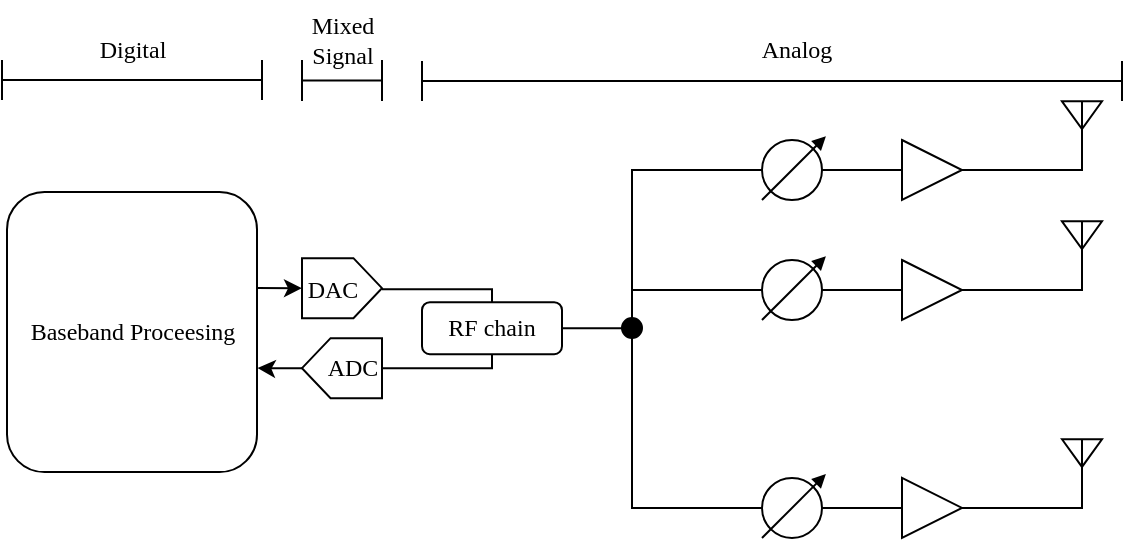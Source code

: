 <mxfile version="26.1.1">
  <diagram name="Page-1" id="6NJ-20QQG3fvARiA23z1">
    <mxGraphModel dx="707" dy="420" grid="1" gridSize="10" guides="1" tooltips="1" connect="1" arrows="1" fold="1" page="1" pageScale="1" pageWidth="850" pageHeight="1100" math="0" shadow="0">
      <root>
        <mxCell id="0" />
        <mxCell id="1" parent="0" />
        <mxCell id="1rw6VjLCdA-qJpvYcRYI-9" value="" style="verticalLabelPosition=bottom;shadow=0;dashed=0;align=center;html=1;verticalAlign=top;shape=mxgraph.electrical.abstract.dac;fontFamily=Modern;fontSource=https%3A%2F%2Fsourceforge.net%2Fprojects%2Fcm-unicode%2F;" parent="1" vertex="1">
          <mxGeometry x="310" y="339.08" width="40" height="30" as="geometry" />
        </mxCell>
        <mxCell id="1rw6VjLCdA-qJpvYcRYI-10" style="edgeStyle=orthogonalEdgeStyle;rounded=0;orthogonalLoop=1;jettySize=auto;html=1;entryX=0.5;entryY=0;entryDx=0;entryDy=0;endArrow=none;startFill=0;fontFamily=Modern;fontSource=https%3A%2F%2Fsourceforge.net%2Fprojects%2Fcm-unicode%2F;" parent="1" source="1rw6VjLCdA-qJpvYcRYI-11" target="1rw6VjLCdA-qJpvYcRYI-16" edge="1">
          <mxGeometry relative="1" as="geometry">
            <Array as="points">
              <mxPoint x="405" y="354.08" />
            </Array>
          </mxGeometry>
        </mxCell>
        <mxCell id="1rw6VjLCdA-qJpvYcRYI-11" value="&lt;font data-font-src=&quot;https://sourceforge.net/projects/cm-unicode/&quot;&gt;DAC&lt;/font&gt;" style="text;html=1;align=center;verticalAlign=middle;resizable=0;points=[];autosize=1;strokeColor=none;fillColor=none;fontFamily=Modern;fontSource=https%3A%2F%2Fsourceforge.net%2Fprojects%2Fcm-unicode%2F;" parent="1" vertex="1">
          <mxGeometry x="300" y="339.58" width="50" height="30" as="geometry" />
        </mxCell>
        <mxCell id="1rw6VjLCdA-qJpvYcRYI-12" style="edgeStyle=orthogonalEdgeStyle;rounded=0;orthogonalLoop=1;jettySize=auto;html=1;entryX=0.5;entryY=1;entryDx=0;entryDy=0;endArrow=none;startFill=0;fontFamily=Modern;fontSource=https%3A%2F%2Fsourceforge.net%2Fprojects%2Fcm-unicode%2F;" parent="1" source="1rw6VjLCdA-qJpvYcRYI-13" target="1rw6VjLCdA-qJpvYcRYI-16" edge="1">
          <mxGeometry relative="1" as="geometry">
            <Array as="points">
              <mxPoint x="405" y="394.08" />
            </Array>
          </mxGeometry>
        </mxCell>
        <mxCell id="1rw6VjLCdA-qJpvYcRYI-13" value="" style="verticalLabelPosition=bottom;shadow=0;dashed=0;align=center;html=1;verticalAlign=top;shape=mxgraph.electrical.abstract.dac;rotation=-180;fontFamily=Modern;fontSource=https%3A%2F%2Fsourceforge.net%2Fprojects%2Fcm-unicode%2F;" parent="1" vertex="1">
          <mxGeometry x="310" y="379.08" width="40" height="30" as="geometry" />
        </mxCell>
        <mxCell id="1rw6VjLCdA-qJpvYcRYI-14" value="&lt;font&gt;ADC&lt;/font&gt;" style="text;html=1;align=center;verticalAlign=middle;resizable=0;points=[];autosize=1;strokeColor=none;fillColor=none;fontFamily=Modern;fontSource=https%3A%2F%2Fsourceforge.net%2Fprojects%2Fcm-unicode%2F;" parent="1" vertex="1">
          <mxGeometry x="310" y="379.08" width="50" height="30" as="geometry" />
        </mxCell>
        <mxCell id="1rw6VjLCdA-qJpvYcRYI-15" style="edgeStyle=orthogonalEdgeStyle;rounded=0;orthogonalLoop=1;jettySize=auto;html=1;endArrow=none;startFill=0;fontFamily=Modern;fontSource=https%3A%2F%2Fsourceforge.net%2Fprojects%2Fcm-unicode%2F;" parent="1" source="1rw6VjLCdA-qJpvYcRYI-16" edge="1">
          <mxGeometry relative="1" as="geometry">
            <mxPoint x="470" y="374.08" as="targetPoint" />
          </mxGeometry>
        </mxCell>
        <mxCell id="1rw6VjLCdA-qJpvYcRYI-16" value="RF chain" style="rounded=1;whiteSpace=wrap;html=1;fontFamily=Modern;fontSource=https%3A%2F%2Fsourceforge.net%2Fprojects%2Fcm-unicode%2F;" parent="1" vertex="1">
          <mxGeometry x="370" y="361.08" width="70" height="26" as="geometry" />
        </mxCell>
        <mxCell id="1rw6VjLCdA-qJpvYcRYI-24" value="&lt;div&gt;Baseband Proceesing&lt;/div&gt;" style="rounded=1;whiteSpace=wrap;html=1;fontFamily=Modern;fontSource=https%3A%2F%2Fsourceforge.net%2Fprojects%2Fcm-unicode%2F;" parent="1" vertex="1">
          <mxGeometry x="162.5" y="306.04" width="125" height="140" as="geometry" />
        </mxCell>
        <mxCell id="1rw6VjLCdA-qJpvYcRYI-45" value="Digital" style="text;html=1;align=center;verticalAlign=middle;resizable=0;points=[];autosize=1;strokeColor=none;fillColor=none;fontFamily=Modern;fontSource=https%3A%2F%2Fsourceforge.net%2Fprojects%2Fcm-unicode%2F;" parent="1" vertex="1">
          <mxGeometry x="195" y="220" width="60" height="30" as="geometry" />
        </mxCell>
        <mxCell id="1rw6VjLCdA-qJpvYcRYI-46" value="Mixed &lt;br&gt;Signal" style="text;html=1;align=center;verticalAlign=middle;resizable=0;points=[];autosize=1;strokeColor=none;fillColor=none;fontFamily=Modern;fontSource=https%3A%2F%2Fsourceforge.net%2Fprojects%2Fcm-unicode%2F;" parent="1" vertex="1">
          <mxGeometry x="305" y="210" width="50" height="40" as="geometry" />
        </mxCell>
        <mxCell id="1rw6VjLCdA-qJpvYcRYI-47" value="Analog" style="text;html=1;align=center;verticalAlign=middle;resizable=0;points=[];autosize=1;strokeColor=none;fillColor=none;fontFamily=Modern;fontSource=https%3A%2F%2Fsourceforge.net%2Fprojects%2Fcm-unicode%2F;" parent="1" vertex="1">
          <mxGeometry x="526.52" y="220" width="60" height="30" as="geometry" />
        </mxCell>
        <mxCell id="1rw6VjLCdA-qJpvYcRYI-48" style="edgeStyle=orthogonalEdgeStyle;rounded=0;orthogonalLoop=1;jettySize=auto;html=1;endArrow=none;startFill=1;startArrow=classic;entryX=1;entryY=0.343;entryDx=0;entryDy=0;entryPerimeter=0;fontFamily=Modern;fontSource=https%3A%2F%2Fsourceforge.net%2Fprojects%2Fcm-unicode%2F;" parent="1" source="1rw6VjLCdA-qJpvYcRYI-9" target="1rw6VjLCdA-qJpvYcRYI-24" edge="1">
          <mxGeometry relative="1" as="geometry">
            <mxPoint x="290" y="354.08" as="targetPoint" />
          </mxGeometry>
        </mxCell>
        <mxCell id="1rw6VjLCdA-qJpvYcRYI-73" style="edgeStyle=orthogonalEdgeStyle;rounded=0;orthogonalLoop=1;jettySize=auto;html=1;entryX=0;entryY=0.5;entryDx=0;entryDy=0;endArrow=none;startFill=0;fontFamily=Modern;fontSource=https%3A%2F%2Fsourceforge.net%2Fprojects%2Fcm-unicode%2F;" parent="1" source="1rw6VjLCdA-qJpvYcRYI-57" target="1rw6VjLCdA-qJpvYcRYI-63" edge="1">
          <mxGeometry relative="1" as="geometry">
            <Array as="points">
              <mxPoint x="475" y="295" />
            </Array>
          </mxGeometry>
        </mxCell>
        <mxCell id="1rw6VjLCdA-qJpvYcRYI-83" style="edgeStyle=orthogonalEdgeStyle;rounded=0;orthogonalLoop=1;jettySize=auto;html=1;endArrow=none;startFill=0;fontFamily=Modern;fontSource=https%3A%2F%2Fsourceforge.net%2Fprojects%2Fcm-unicode%2F;" parent="1" source="1rw6VjLCdA-qJpvYcRYI-57" edge="1">
          <mxGeometry relative="1" as="geometry">
            <mxPoint x="540" y="355" as="targetPoint" />
            <Array as="points">
              <mxPoint x="475" y="355" />
            </Array>
          </mxGeometry>
        </mxCell>
        <mxCell id="1rw6VjLCdA-qJpvYcRYI-90" style="edgeStyle=orthogonalEdgeStyle;rounded=0;orthogonalLoop=1;jettySize=auto;html=1;entryX=0;entryY=0.5;entryDx=0;entryDy=0;endArrow=none;startFill=0;exitX=0.5;exitY=1;exitDx=0;exitDy=0;fontFamily=Modern;fontSource=https%3A%2F%2Fsourceforge.net%2Fprojects%2Fcm-unicode%2F;" parent="1" source="1rw6VjLCdA-qJpvYcRYI-57" target="1rw6VjLCdA-qJpvYcRYI-85" edge="1">
          <mxGeometry relative="1" as="geometry">
            <mxPoint x="475" y="378.96" as="sourcePoint" />
            <Array as="points">
              <mxPoint x="475" y="464" />
            </Array>
          </mxGeometry>
        </mxCell>
        <mxCell id="1rw6VjLCdA-qJpvYcRYI-57" value="" style="ellipse;whiteSpace=wrap;html=1;aspect=fixed;fillColor=#000000;fontFamily=Modern;fontSource=https%3A%2F%2Fsourceforge.net%2Fprojects%2Fcm-unicode%2F;" parent="1" vertex="1">
          <mxGeometry x="470" y="369.04" width="10" height="10" as="geometry" />
        </mxCell>
        <mxCell id="1rw6VjLCdA-qJpvYcRYI-76" value="" style="group;fontFamily=Modern;fontSource=https%3A%2F%2Fsourceforge.net%2Fprojects%2Fcm-unicode%2F;" parent="1" vertex="1" connectable="0">
          <mxGeometry x="540" y="280" width="33.04" height="31.04" as="geometry" />
        </mxCell>
        <mxCell id="1rw6VjLCdA-qJpvYcRYI-63" value="" style="ellipse;whiteSpace=wrap;html=1;aspect=fixed;fontFamily=Modern;fontSource=https%3A%2F%2Fsourceforge.net%2Fprojects%2Fcm-unicode%2F;" parent="1rw6VjLCdA-qJpvYcRYI-76" vertex="1">
          <mxGeometry width="30" height="30" as="geometry" />
        </mxCell>
        <mxCell id="1rw6VjLCdA-qJpvYcRYI-70" value="" style="group;fontFamily=Modern;fontSource=https%3A%2F%2Fsourceforge.net%2Fprojects%2Fcm-unicode%2F;" parent="1rw6VjLCdA-qJpvYcRYI-76" vertex="1" connectable="0">
          <mxGeometry y="0.004" width="33.04" height="31.036" as="geometry" />
        </mxCell>
        <mxCell id="1rw6VjLCdA-qJpvYcRYI-71" value="" style="group;fontFamily=Modern;fontSource=https%3A%2F%2Fsourceforge.net%2Fprojects%2Fcm-unicode%2F;" parent="1rw6VjLCdA-qJpvYcRYI-70" vertex="1" connectable="0">
          <mxGeometry y="-3" width="33.04" height="33" as="geometry" />
        </mxCell>
        <mxCell id="1rw6VjLCdA-qJpvYcRYI-66" value="" style="endArrow=none;html=1;rounded=0;entryX=0.372;entryY=0.5;entryDx=0;entryDy=0;entryPerimeter=0;fontFamily=Modern;fontSource=https%3A%2F%2Fsourceforge.net%2Fprojects%2Fcm-unicode%2F;" parent="1rw6VjLCdA-qJpvYcRYI-71" target="1rw6VjLCdA-qJpvYcRYI-69" edge="1">
          <mxGeometry width="50" height="50" relative="1" as="geometry">
            <mxPoint y="33" as="sourcePoint" />
            <mxPoint x="31.938" y="1.101" as="targetPoint" />
          </mxGeometry>
        </mxCell>
        <mxCell id="1rw6VjLCdA-qJpvYcRYI-69" value="" style="triangle;whiteSpace=wrap;html=1;rotation=-45;gradientColor=none;fillColor=#000000;fontFamily=Modern;fontSource=https%3A%2F%2Fsourceforge.net%2Fprojects%2Fcm-unicode%2F;" parent="1rw6VjLCdA-qJpvYcRYI-71" vertex="1">
          <mxGeometry x="26.615" y="1.101" width="5.323" height="5.316" as="geometry" />
        </mxCell>
        <mxCell id="1rw6VjLCdA-qJpvYcRYI-77" value="" style="group;fontFamily=Modern;fontSource=https%3A%2F%2Fsourceforge.net%2Fprojects%2Fcm-unicode%2F;" parent="1" vertex="1" connectable="0">
          <mxGeometry x="540" y="340" width="33.04" height="31.04" as="geometry" />
        </mxCell>
        <mxCell id="1rw6VjLCdA-qJpvYcRYI-78" value="" style="ellipse;whiteSpace=wrap;html=1;aspect=fixed;fontFamily=Modern;fontSource=https%3A%2F%2Fsourceforge.net%2Fprojects%2Fcm-unicode%2F;" parent="1rw6VjLCdA-qJpvYcRYI-77" vertex="1">
          <mxGeometry width="30" height="30" as="geometry" />
        </mxCell>
        <mxCell id="1rw6VjLCdA-qJpvYcRYI-79" value="" style="group;fontFamily=Modern;fontSource=https%3A%2F%2Fsourceforge.net%2Fprojects%2Fcm-unicode%2F;" parent="1rw6VjLCdA-qJpvYcRYI-77" vertex="1" connectable="0">
          <mxGeometry y="0.004" width="33.04" height="31.036" as="geometry" />
        </mxCell>
        <mxCell id="1rw6VjLCdA-qJpvYcRYI-80" value="" style="group;fontFamily=Modern;fontSource=https%3A%2F%2Fsourceforge.net%2Fprojects%2Fcm-unicode%2F;" parent="1rw6VjLCdA-qJpvYcRYI-79" vertex="1" connectable="0">
          <mxGeometry y="-3" width="33.04" height="33" as="geometry" />
        </mxCell>
        <mxCell id="1rw6VjLCdA-qJpvYcRYI-81" value="" style="endArrow=none;html=1;rounded=0;entryX=0.372;entryY=0.5;entryDx=0;entryDy=0;entryPerimeter=0;fontFamily=Modern;fontSource=https%3A%2F%2Fsourceforge.net%2Fprojects%2Fcm-unicode%2F;" parent="1rw6VjLCdA-qJpvYcRYI-80" target="1rw6VjLCdA-qJpvYcRYI-82" edge="1">
          <mxGeometry width="50" height="50" relative="1" as="geometry">
            <mxPoint y="33" as="sourcePoint" />
            <mxPoint x="31.938" y="1.101" as="targetPoint" />
          </mxGeometry>
        </mxCell>
        <mxCell id="1rw6VjLCdA-qJpvYcRYI-82" value="" style="triangle;whiteSpace=wrap;html=1;rotation=-45;gradientColor=none;fillColor=#000000;fontFamily=Modern;fontSource=https%3A%2F%2Fsourceforge.net%2Fprojects%2Fcm-unicode%2F;" parent="1rw6VjLCdA-qJpvYcRYI-80" vertex="1">
          <mxGeometry x="26.615" y="1.101" width="5.323" height="5.316" as="geometry" />
        </mxCell>
        <mxCell id="1rw6VjLCdA-qJpvYcRYI-84" value="" style="group;fontFamily=Modern;fontSource=https%3A%2F%2Fsourceforge.net%2Fprojects%2Fcm-unicode%2F;" parent="1" vertex="1" connectable="0">
          <mxGeometry x="540" y="448.96" width="33.04" height="31.04" as="geometry" />
        </mxCell>
        <mxCell id="1rw6VjLCdA-qJpvYcRYI-85" value="" style="ellipse;whiteSpace=wrap;html=1;aspect=fixed;fontFamily=Modern;fontSource=https%3A%2F%2Fsourceforge.net%2Fprojects%2Fcm-unicode%2F;" parent="1rw6VjLCdA-qJpvYcRYI-84" vertex="1">
          <mxGeometry width="30" height="30" as="geometry" />
        </mxCell>
        <mxCell id="1rw6VjLCdA-qJpvYcRYI-86" value="" style="group;fontFamily=Modern;fontSource=https%3A%2F%2Fsourceforge.net%2Fprojects%2Fcm-unicode%2F;" parent="1rw6VjLCdA-qJpvYcRYI-84" vertex="1" connectable="0">
          <mxGeometry y="0.004" width="33.04" height="31.036" as="geometry" />
        </mxCell>
        <mxCell id="1rw6VjLCdA-qJpvYcRYI-87" value="" style="group;fontFamily=Modern;fontSource=https%3A%2F%2Fsourceforge.net%2Fprojects%2Fcm-unicode%2F;" parent="1rw6VjLCdA-qJpvYcRYI-86" vertex="1" connectable="0">
          <mxGeometry y="-3" width="33.04" height="33" as="geometry" />
        </mxCell>
        <mxCell id="1rw6VjLCdA-qJpvYcRYI-88" value="" style="endArrow=none;html=1;rounded=0;entryX=0.372;entryY=0.5;entryDx=0;entryDy=0;entryPerimeter=0;fontFamily=Modern;fontSource=https%3A%2F%2Fsourceforge.net%2Fprojects%2Fcm-unicode%2F;" parent="1rw6VjLCdA-qJpvYcRYI-87" target="1rw6VjLCdA-qJpvYcRYI-89" edge="1">
          <mxGeometry width="50" height="50" relative="1" as="geometry">
            <mxPoint y="33" as="sourcePoint" />
            <mxPoint x="31.938" y="1.101" as="targetPoint" />
          </mxGeometry>
        </mxCell>
        <mxCell id="1rw6VjLCdA-qJpvYcRYI-89" value="" style="triangle;whiteSpace=wrap;html=1;rotation=-45;gradientColor=none;fillColor=#000000;fontFamily=Modern;fontSource=https%3A%2F%2Fsourceforge.net%2Fprojects%2Fcm-unicode%2F;" parent="1rw6VjLCdA-qJpvYcRYI-87" vertex="1">
          <mxGeometry x="26.615" y="1.101" width="5.323" height="5.316" as="geometry" />
        </mxCell>
        <mxCell id="1rw6VjLCdA-qJpvYcRYI-100" style="edgeStyle=orthogonalEdgeStyle;rounded=0;orthogonalLoop=1;jettySize=auto;html=1;endArrow=none;startFill=0;fontFamily=Modern;fontSource=https%3A%2F%2Fsourceforge.net%2Fprojects%2Fcm-unicode%2F;" parent="1" source="1rw6VjLCdA-qJpvYcRYI-92" edge="1">
          <mxGeometry relative="1" as="geometry">
            <mxPoint x="700" y="295" as="targetPoint" />
          </mxGeometry>
        </mxCell>
        <mxCell id="1rw6VjLCdA-qJpvYcRYI-92" value="" style="triangle;whiteSpace=wrap;html=1;fontFamily=Modern;fontSource=https%3A%2F%2Fsourceforge.net%2Fprojects%2Fcm-unicode%2F;" parent="1" vertex="1">
          <mxGeometry x="610" y="280" width="30" height="30" as="geometry" />
        </mxCell>
        <mxCell id="1rw6VjLCdA-qJpvYcRYI-102" style="edgeStyle=orthogonalEdgeStyle;rounded=0;orthogonalLoop=1;jettySize=auto;html=1;exitX=1;exitY=0.5;exitDx=0;exitDy=0;endArrow=none;startFill=0;fontFamily=Modern;fontSource=https%3A%2F%2Fsourceforge.net%2Fprojects%2Fcm-unicode%2F;" parent="1" source="1rw6VjLCdA-qJpvYcRYI-93" edge="1">
          <mxGeometry relative="1" as="geometry">
            <mxPoint x="700" y="355.038" as="targetPoint" />
          </mxGeometry>
        </mxCell>
        <mxCell id="1rw6VjLCdA-qJpvYcRYI-93" value="" style="triangle;whiteSpace=wrap;html=1;fontFamily=Modern;fontSource=https%3A%2F%2Fsourceforge.net%2Fprojects%2Fcm-unicode%2F;" parent="1" vertex="1">
          <mxGeometry x="610" y="340" width="30" height="30" as="geometry" />
        </mxCell>
        <mxCell id="1rw6VjLCdA-qJpvYcRYI-103" style="edgeStyle=orthogonalEdgeStyle;rounded=0;orthogonalLoop=1;jettySize=auto;html=1;exitX=1;exitY=0.5;exitDx=0;exitDy=0;endArrow=none;startFill=0;fontFamily=Modern;fontSource=https%3A%2F%2Fsourceforge.net%2Fprojects%2Fcm-unicode%2F;" parent="1" source="1rw6VjLCdA-qJpvYcRYI-94" edge="1">
          <mxGeometry relative="1" as="geometry">
            <mxPoint x="700" y="463.998" as="targetPoint" />
          </mxGeometry>
        </mxCell>
        <mxCell id="1rw6VjLCdA-qJpvYcRYI-94" value="" style="triangle;whiteSpace=wrap;html=1;fontFamily=Modern;fontSource=https%3A%2F%2Fsourceforge.net%2Fprojects%2Fcm-unicode%2F;" parent="1" vertex="1">
          <mxGeometry x="610" y="448.96" width="30" height="30" as="geometry" />
        </mxCell>
        <mxCell id="1rw6VjLCdA-qJpvYcRYI-95" style="edgeStyle=orthogonalEdgeStyle;rounded=0;orthogonalLoop=1;jettySize=auto;html=1;exitX=1;exitY=0.5;exitDx=0;exitDy=0;entryX=0;entryY=0.5;entryDx=0;entryDy=0;endArrow=none;startFill=0;fontFamily=Modern;fontSource=https%3A%2F%2Fsourceforge.net%2Fprojects%2Fcm-unicode%2F;" parent="1" source="1rw6VjLCdA-qJpvYcRYI-85" target="1rw6VjLCdA-qJpvYcRYI-94" edge="1">
          <mxGeometry relative="1" as="geometry" />
        </mxCell>
        <mxCell id="1rw6VjLCdA-qJpvYcRYI-96" style="edgeStyle=orthogonalEdgeStyle;rounded=0;orthogonalLoop=1;jettySize=auto;html=1;exitX=1;exitY=0.5;exitDx=0;exitDy=0;entryX=0;entryY=0.5;entryDx=0;entryDy=0;endArrow=none;startFill=0;fontFamily=Modern;fontSource=https%3A%2F%2Fsourceforge.net%2Fprojects%2Fcm-unicode%2F;" parent="1" source="1rw6VjLCdA-qJpvYcRYI-78" target="1rw6VjLCdA-qJpvYcRYI-93" edge="1">
          <mxGeometry relative="1" as="geometry" />
        </mxCell>
        <mxCell id="1rw6VjLCdA-qJpvYcRYI-97" style="edgeStyle=orthogonalEdgeStyle;rounded=0;orthogonalLoop=1;jettySize=auto;html=1;exitX=1;exitY=0.5;exitDx=0;exitDy=0;entryX=0;entryY=0.5;entryDx=0;entryDy=0;endArrow=none;startFill=0;fontFamily=Modern;fontSource=https%3A%2F%2Fsourceforge.net%2Fprojects%2Fcm-unicode%2F;" parent="1" source="1rw6VjLCdA-qJpvYcRYI-63" target="1rw6VjLCdA-qJpvYcRYI-92" edge="1">
          <mxGeometry relative="1" as="geometry" />
        </mxCell>
        <mxCell id="1rw6VjLCdA-qJpvYcRYI-101" value="" style="verticalLabelPosition=bottom;shadow=0;dashed=0;align=center;html=1;verticalAlign=top;shape=mxgraph.electrical.radio.aerial_-_antenna_2;fontFamily=Modern;fontSource=https%3A%2F%2Fsourceforge.net%2Fprojects%2Fcm-unicode%2F;" parent="1" vertex="1">
          <mxGeometry x="690" y="260.5" width="20" height="35" as="geometry" />
        </mxCell>
        <mxCell id="1rw6VjLCdA-qJpvYcRYI-104" value="" style="verticalLabelPosition=bottom;shadow=0;dashed=0;align=center;html=1;verticalAlign=top;shape=mxgraph.electrical.radio.aerial_-_antenna_2;fontFamily=Modern;fontSource=https%3A%2F%2Fsourceforge.net%2Fprojects%2Fcm-unicode%2F;" parent="1" vertex="1">
          <mxGeometry x="690" y="320.5" width="20" height="35" as="geometry" />
        </mxCell>
        <mxCell id="1rw6VjLCdA-qJpvYcRYI-105" value="" style="verticalLabelPosition=bottom;shadow=0;dashed=0;align=center;html=1;verticalAlign=top;shape=mxgraph.electrical.radio.aerial_-_antenna_2;fontFamily=Modern;fontSource=https%3A%2F%2Fsourceforge.net%2Fprojects%2Fcm-unicode%2F;" parent="1" vertex="1">
          <mxGeometry x="690" y="429.46" width="20" height="35" as="geometry" />
        </mxCell>
        <mxCell id="1rw6VjLCdA-qJpvYcRYI-106" style="edgeStyle=orthogonalEdgeStyle;rounded=0;orthogonalLoop=1;jettySize=auto;html=1;entryX=1.002;entryY=0.628;entryDx=0;entryDy=0;entryPerimeter=0;fontFamily=Modern;fontSource=https%3A%2F%2Fsourceforge.net%2Fprojects%2Fcm-unicode%2F;" parent="1" source="1rw6VjLCdA-qJpvYcRYI-14" target="1rw6VjLCdA-qJpvYcRYI-24" edge="1">
          <mxGeometry relative="1" as="geometry" />
        </mxCell>
        <mxCell id="1rw6VjLCdA-qJpvYcRYI-107" value="" style="shape=crossbar;whiteSpace=wrap;html=1;rounded=1;fontFamily=Modern;fontSource=https%3A%2F%2Fsourceforge.net%2Fprojects%2Fcm-unicode%2F;" parent="1" vertex="1">
          <mxGeometry x="160" y="240" width="130" height="20" as="geometry" />
        </mxCell>
        <mxCell id="1rw6VjLCdA-qJpvYcRYI-111" value="" style="shape=crossbar;whiteSpace=wrap;html=1;rounded=1;fontFamily=Modern;fontSource=https%3A%2F%2Fsourceforge.net%2Fprojects%2Fcm-unicode%2F;" parent="1" vertex="1">
          <mxGeometry x="310" y="240" width="40" height="20.5" as="geometry" />
        </mxCell>
        <mxCell id="1rw6VjLCdA-qJpvYcRYI-112" value="" style="shape=crossbar;whiteSpace=wrap;html=1;rounded=1;fontFamily=Modern;fontSource=https%3A%2F%2Fsourceforge.net%2Fprojects%2Fcm-unicode%2F;" parent="1" vertex="1">
          <mxGeometry x="370" y="240.5" width="350" height="20" as="geometry" />
        </mxCell>
        <mxCell id="uwZtjG7lHIYgBMCTw1V2-2" value="" style="shape=image;html=1;verticalAlign=top;verticalLabelPosition=bottom;labelBackgroundColor=#ffffff;imageAspect=0;aspect=fixed;image=https://cdn0.iconfinder.com/data/icons/phosphor-fill-vol-2/256/dots-three-outline-fill-128.png;rotation=90;fontFamily=Modern;fontSource=https%3A%2F%2Fsourceforge.net%2Fprojects%2Fcm-unicode%2F;" vertex="1" parent="1">
          <mxGeometry x="573.04" y="398.96" width="28" height="28" as="geometry" />
        </mxCell>
      </root>
    </mxGraphModel>
  </diagram>
</mxfile>
